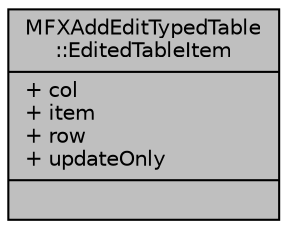 digraph "MFXAddEditTypedTable::EditedTableItem"
{
  edge [fontname="Helvetica",fontsize="10",labelfontname="Helvetica",labelfontsize="10"];
  node [fontname="Helvetica",fontsize="10",shape=record];
  Node1 [label="{MFXAddEditTypedTable\l::EditedTableItem\n|+ col\l+ item\l+ row\l+ updateOnly\l|}",height=0.2,width=0.4,color="black", fillcolor="grey75", style="filled", fontcolor="black"];
}

